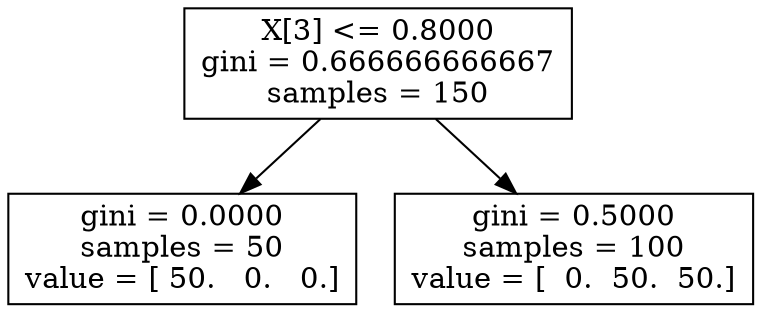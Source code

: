digraph Tree {
0 [label="X[3] <= 0.8000\ngini = 0.666666666667\nsamples = 150", shape="box"] ;
1 [label="gini = 0.0000\nsamples = 50\nvalue = [ 50.   0.   0.]", shape="box"] ;
0 -> 1 ;
2 [label="gini = 0.5000\nsamples = 100\nvalue = [  0.  50.  50.]", shape="box"] ;
0 -> 2 ;
}